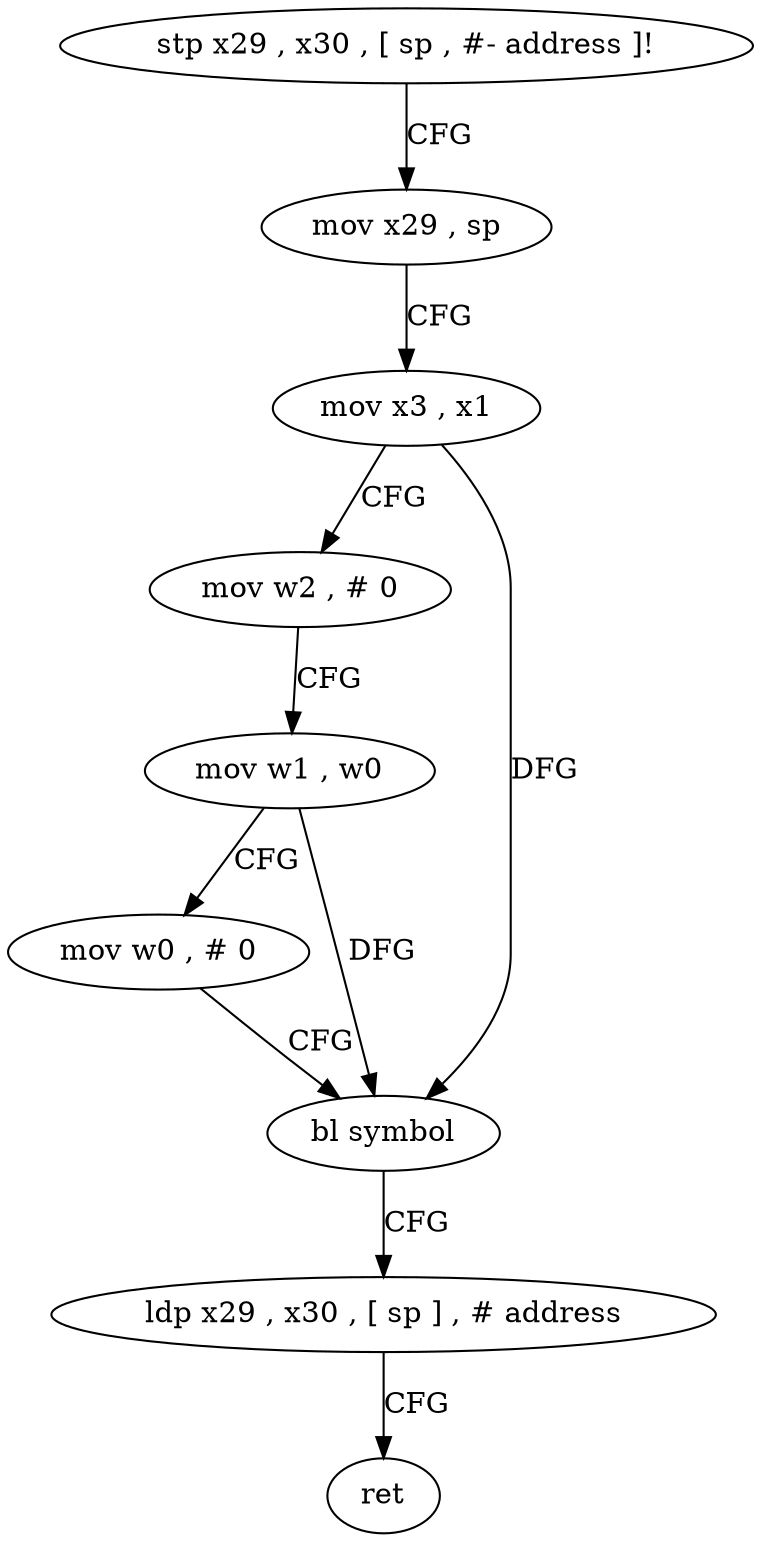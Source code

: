 digraph "func" {
"4234932" [label = "stp x29 , x30 , [ sp , #- address ]!" ]
"4234936" [label = "mov x29 , sp" ]
"4234940" [label = "mov x3 , x1" ]
"4234944" [label = "mov w2 , # 0" ]
"4234948" [label = "mov w1 , w0" ]
"4234952" [label = "mov w0 , # 0" ]
"4234956" [label = "bl symbol" ]
"4234960" [label = "ldp x29 , x30 , [ sp ] , # address" ]
"4234964" [label = "ret" ]
"4234932" -> "4234936" [ label = "CFG" ]
"4234936" -> "4234940" [ label = "CFG" ]
"4234940" -> "4234944" [ label = "CFG" ]
"4234940" -> "4234956" [ label = "DFG" ]
"4234944" -> "4234948" [ label = "CFG" ]
"4234948" -> "4234952" [ label = "CFG" ]
"4234948" -> "4234956" [ label = "DFG" ]
"4234952" -> "4234956" [ label = "CFG" ]
"4234956" -> "4234960" [ label = "CFG" ]
"4234960" -> "4234964" [ label = "CFG" ]
}

